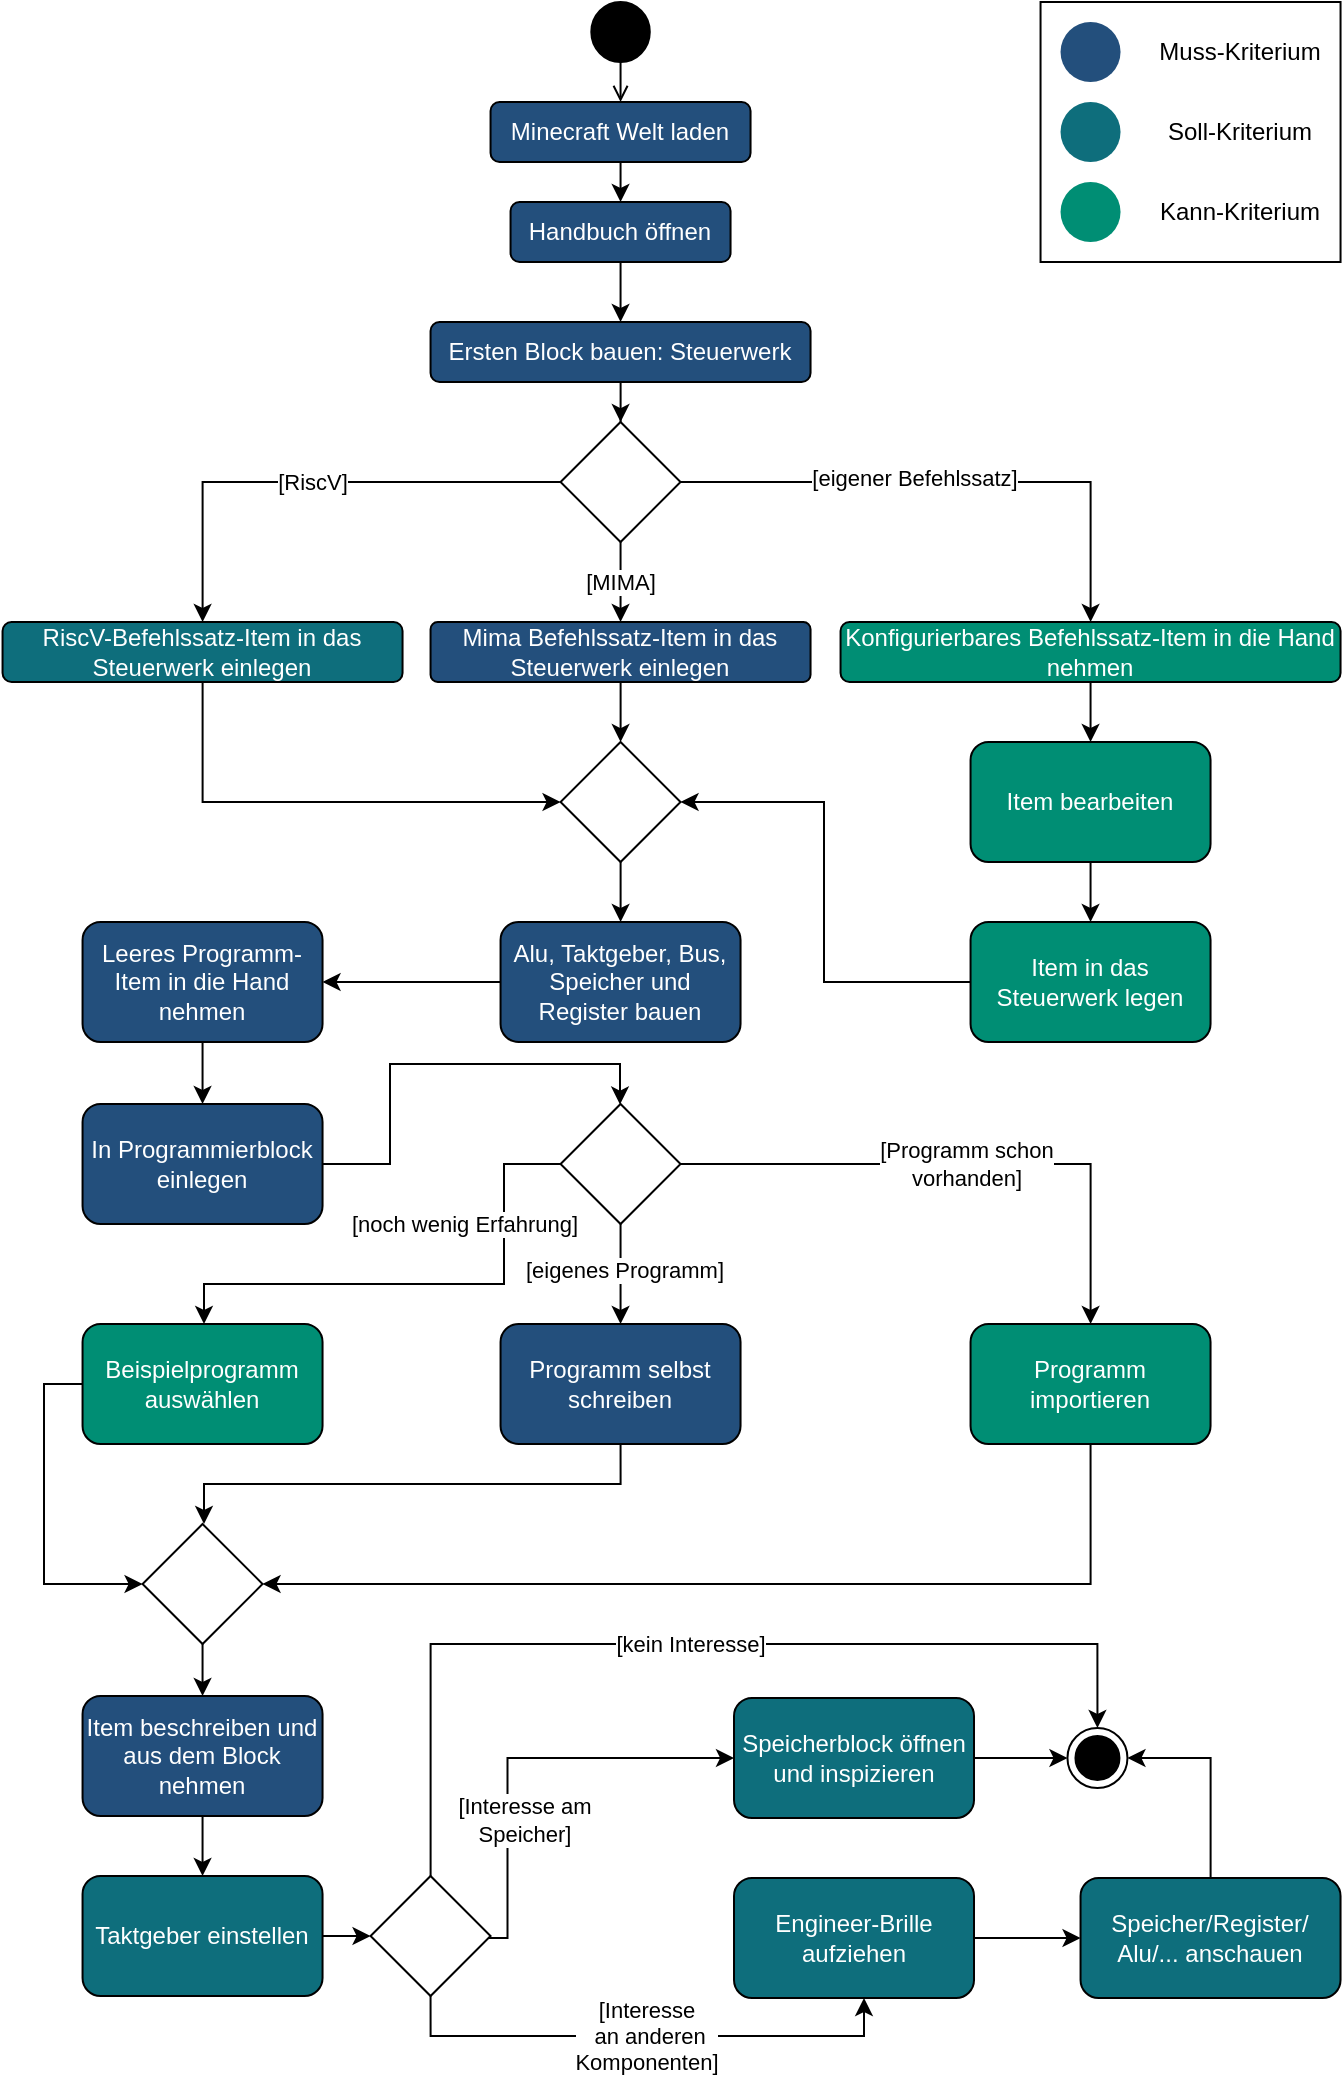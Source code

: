 <mxfile version="22.1.4" type="github">
  <diagram id="C5RBs43oDa-KdzZeNtuy" name="Page-1">
    <mxGraphModel dx="223" dy="566" grid="1" gridSize="10" guides="1" tooltips="1" connect="1" arrows="1" fold="1" page="1" pageScale="1" pageWidth="827" pageHeight="1169" math="0" shadow="0">
      <root>
        <mxCell id="WIyWlLk6GJQsqaUBKTNV-0" />
        <mxCell id="WIyWlLk6GJQsqaUBKTNV-1" parent="WIyWlLk6GJQsqaUBKTNV-0" />
        <mxCell id="O5BcbNm2OCLrN9YEBHeC-1" value="" style="endArrow=open;html=1;rounded=0;align=center;verticalAlign=top;endFill=0;labelBackgroundColor=none;endSize=6;exitX=0.5;exitY=1;exitDx=0;exitDy=0;entryX=0.5;entryY=0;entryDx=0;entryDy=0;noEdgeStyle=1;orthogonal=1;" parent="WIyWlLk6GJQsqaUBKTNV-1" source="O5BcbNm2OCLrN9YEBHeC-2" target="O5BcbNm2OCLrN9YEBHeC-4" edge="1">
          <mxGeometry relative="1" as="geometry">
            <mxPoint x="-611" y="64" as="targetPoint" />
            <mxPoint x="-401.004" y="163.997" as="sourcePoint" />
          </mxGeometry>
        </mxCell>
        <mxCell id="O5BcbNm2OCLrN9YEBHeC-2" value="" style="ellipse;fillColor=strokeColor;html=1;" parent="WIyWlLk6GJQsqaUBKTNV-1" vertex="1">
          <mxGeometry x="1243.66" width="29.23" height="30" as="geometry" />
        </mxCell>
        <mxCell id="O5BcbNm2OCLrN9YEBHeC-4" value="Minecraft Welt laden" style="rounded=1;whiteSpace=wrap;html=1;fillColor=#234F7C;fontColor=#FFFFFF;" parent="WIyWlLk6GJQsqaUBKTNV-1" vertex="1">
          <mxGeometry x="1193.273" y="50" width="130" height="30" as="geometry" />
        </mxCell>
        <mxCell id="O5BcbNm2OCLrN9YEBHeC-5" value="Handbuch öffnen" style="rounded=1;whiteSpace=wrap;html=1;fillColor=#234F7C;fontColor=#FFFFFF;" parent="WIyWlLk6GJQsqaUBKTNV-1" vertex="1">
          <mxGeometry x="1203.273" y="100" width="110" height="30" as="geometry" />
        </mxCell>
        <mxCell id="O5BcbNm2OCLrN9YEBHeC-6" value="" style="endArrow=classic;html=1;rounded=0;entryX=0.5;entryY=0;entryDx=0;entryDy=0;exitX=0.5;exitY=1;exitDx=0;exitDy=0;noEdgeStyle=1;orthogonal=1;fontColor=#FFFFFF;" parent="WIyWlLk6GJQsqaUBKTNV-1" source="O5BcbNm2OCLrN9YEBHeC-4" target="O5BcbNm2OCLrN9YEBHeC-5" edge="1">
          <mxGeometry width="50" height="50" relative="1" as="geometry">
            <mxPoint x="-1306" y="164" as="sourcePoint" />
            <mxPoint x="-1176" y="284" as="targetPoint" />
          </mxGeometry>
        </mxCell>
        <mxCell id="bx49-o98QQ3P4vnW_Qpf-37" value="" style="edgeStyle=orthogonalEdgeStyle;rounded=0;orthogonalLoop=1;jettySize=auto;html=1;" parent="WIyWlLk6GJQsqaUBKTNV-1" source="O5BcbNm2OCLrN9YEBHeC-8" target="O5BcbNm2OCLrN9YEBHeC-18" edge="1">
          <mxGeometry relative="1" as="geometry" />
        </mxCell>
        <mxCell id="O5BcbNm2OCLrN9YEBHeC-8" value="Ersten Block bauen: Steuerwerk" style="rounded=1;whiteSpace=wrap;html=1;fillColor=#234F7C;fontColor=#FFFFFF;" parent="WIyWlLk6GJQsqaUBKTNV-1" vertex="1">
          <mxGeometry x="1163.273" y="160" width="190" height="30" as="geometry" />
        </mxCell>
        <mxCell id="O5BcbNm2OCLrN9YEBHeC-9" value="" style="edgeStyle=none;orthogonalLoop=1;jettySize=auto;html=1;rounded=0;exitX=0.5;exitY=1;exitDx=0;exitDy=0;entryX=0.5;entryY=0;entryDx=0;entryDy=0;noEdgeStyle=1;orthogonal=1;fontColor=#FFFFFF;" parent="WIyWlLk6GJQsqaUBKTNV-1" source="O5BcbNm2OCLrN9YEBHeC-5" target="O5BcbNm2OCLrN9YEBHeC-8" edge="1">
          <mxGeometry width="80" relative="1" as="geometry">
            <mxPoint x="-1336" y="254" as="sourcePoint" />
            <mxPoint x="-1256" y="254" as="targetPoint" />
          </mxGeometry>
        </mxCell>
        <mxCell id="xOtd-ycJuPaN9KhV8kSK-6" style="edgeStyle=orthogonalEdgeStyle;rounded=0;orthogonalLoop=1;jettySize=auto;html=1;" parent="WIyWlLk6GJQsqaUBKTNV-1" source="O5BcbNm2OCLrN9YEBHeC-15" target="O5BcbNm2OCLrN9YEBHeC-30" edge="1">
          <mxGeometry relative="1" as="geometry" />
        </mxCell>
        <mxCell id="O5BcbNm2OCLrN9YEBHeC-15" value="Mima Befehlssatz-Item in das Steuerwerk einlegen" style="rounded=1;whiteSpace=wrap;html=1;fillColor=#234F7C;fontColor=#FFFFFF;arcSize=12;shadow=0;" parent="WIyWlLk6GJQsqaUBKTNV-1" vertex="1">
          <mxGeometry x="1163.273" y="310" width="190" height="30" as="geometry" />
        </mxCell>
        <mxCell id="xOtd-ycJuPaN9KhV8kSK-7" style="edgeStyle=orthogonalEdgeStyle;rounded=0;orthogonalLoop=1;jettySize=auto;html=1;" parent="WIyWlLk6GJQsqaUBKTNV-1" source="O5BcbNm2OCLrN9YEBHeC-16" target="O5BcbNm2OCLrN9YEBHeC-30" edge="1">
          <mxGeometry relative="1" as="geometry">
            <Array as="points">
              <mxPoint x="1049" y="400" />
            </Array>
          </mxGeometry>
        </mxCell>
        <mxCell id="O5BcbNm2OCLrN9YEBHeC-16" value="RiscV-Befehlssatz-Item in das Steuerwerk einlegen" style="rounded=1;whiteSpace=wrap;html=1;fillColor=#0E6E7C;fontColor=#FFFFFF;" parent="WIyWlLk6GJQsqaUBKTNV-1" vertex="1">
          <mxGeometry x="949.273" y="310" width="200" height="30" as="geometry" />
        </mxCell>
        <mxCell id="O5BcbNm2OCLrN9YEBHeC-17" value="Konfigurierbares Befehlssatz-Item in die Hand nehmen" style="rounded=1;whiteSpace=wrap;html=1;fillColor=#008e74;fontColor=#FFFFFF;" parent="WIyWlLk6GJQsqaUBKTNV-1" vertex="1">
          <mxGeometry x="1368.273" y="310" width="250" height="30" as="geometry" />
        </mxCell>
        <mxCell id="O5BcbNm2OCLrN9YEBHeC-18" value="" style="rhombus;whiteSpace=wrap;html=1;portConstraintRotation=1;" parent="WIyWlLk6GJQsqaUBKTNV-1" vertex="1">
          <mxGeometry x="1228.273" y="210" width="60" height="60" as="geometry" />
        </mxCell>
        <mxCell id="O5BcbNm2OCLrN9YEBHeC-20" value="[MIMA]" style="edgeStyle=orthogonalEdgeStyle;orthogonalLoop=1;jettySize=auto;html=1;rounded=0;orthogonal=1;fontColor=#000000;" parent="WIyWlLk6GJQsqaUBKTNV-1" source="O5BcbNm2OCLrN9YEBHeC-18" target="O5BcbNm2OCLrN9YEBHeC-15" edge="1">
          <mxGeometry width="80" relative="1" as="geometry">
            <mxPoint x="-1186" y="384" as="sourcePoint" />
            <mxPoint x="-1106" y="384" as="targetPoint" />
          </mxGeometry>
        </mxCell>
        <mxCell id="O5BcbNm2OCLrN9YEBHeC-21" value="[RiscV]" style="edgeStyle=orthogonalEdgeStyle;orthogonalLoop=1;jettySize=auto;html=1;rounded=0;orthogonal=1;jumpStyle=sharp;" parent="WIyWlLk6GJQsqaUBKTNV-1" source="O5BcbNm2OCLrN9YEBHeC-18" target="O5BcbNm2OCLrN9YEBHeC-16" edge="1">
          <mxGeometry width="80" relative="1" as="geometry">
            <mxPoint x="-1196" y="584" as="sourcePoint" />
            <mxPoint x="-1116" y="584" as="targetPoint" />
          </mxGeometry>
        </mxCell>
        <mxCell id="xOtd-ycJuPaN9KhV8kSK-9" style="edgeStyle=orthogonalEdgeStyle;rounded=0;orthogonalLoop=1;jettySize=auto;html=1;" parent="WIyWlLk6GJQsqaUBKTNV-1" source="O5BcbNm2OCLrN9YEBHeC-25" target="O5BcbNm2OCLrN9YEBHeC-35" edge="1">
          <mxGeometry relative="1" as="geometry" />
        </mxCell>
        <mxCell id="O5BcbNm2OCLrN9YEBHeC-25" value="Alu, Taktgeber, Bus, Speicher und Register bauen" style="rounded=1;whiteSpace=wrap;html=1;fillColor=#234F7C;strokeColor=#000000;fontColor=#FFFFFF;" parent="WIyWlLk6GJQsqaUBKTNV-1" vertex="1">
          <mxGeometry x="1198.273" y="460" width="120" height="60" as="geometry" />
        </mxCell>
        <mxCell id="xOtd-ycJuPaN9KhV8kSK-8" style="edgeStyle=orthogonalEdgeStyle;rounded=0;orthogonalLoop=1;jettySize=auto;html=1;" parent="WIyWlLk6GJQsqaUBKTNV-1" source="O5BcbNm2OCLrN9YEBHeC-30" target="O5BcbNm2OCLrN9YEBHeC-25" edge="1">
          <mxGeometry relative="1" as="geometry" />
        </mxCell>
        <mxCell id="O5BcbNm2OCLrN9YEBHeC-30" value="" style="rhombus;whiteSpace=wrap;html=1;double=0;portConstraintRotation=1;fontColor=#FFFFFF;" parent="WIyWlLk6GJQsqaUBKTNV-1" vertex="1">
          <mxGeometry x="1228.273" y="370" width="60" height="60" as="geometry" />
        </mxCell>
        <mxCell id="O5BcbNm2OCLrN9YEBHeC-32" value="" style="edgeStyle=none;orthogonalLoop=1;jettySize=auto;html=1;rounded=0;noEdgeStyle=1;orthogonal=1;fontColor=#FFFFFF;" parent="WIyWlLk6GJQsqaUBKTNV-1" source="O5BcbNm2OCLrN9YEBHeC-17" target="O5BcbNm2OCLrN9YEBHeC-37" edge="1">
          <mxGeometry width="80" relative="1" as="geometry">
            <mxPoint x="-400" y="880" as="sourcePoint" />
            <mxPoint x="-560" y="630" as="targetPoint" />
          </mxGeometry>
        </mxCell>
        <mxCell id="O5BcbNm2OCLrN9YEBHeC-35" value="Leeres Programm-Item in die Hand nehmen" style="rounded=1;whiteSpace=wrap;html=1;fontColor=#FFFFFF;fillColor=#234F7C;" parent="WIyWlLk6GJQsqaUBKTNV-1" vertex="1">
          <mxGeometry x="989.273" y="460" width="120" height="60" as="geometry" />
        </mxCell>
        <mxCell id="O5BcbNm2OCLrN9YEBHeC-37" value="Item bearbeiten" style="rounded=1;whiteSpace=wrap;html=1;fillColor=#008E74;fontColor=#FFFFFF;" parent="WIyWlLk6GJQsqaUBKTNV-1" vertex="1">
          <mxGeometry x="1433.273" y="370" width="120" height="60" as="geometry" />
        </mxCell>
        <mxCell id="xOtd-ycJuPaN9KhV8kSK-5" style="edgeStyle=orthogonalEdgeStyle;rounded=0;orthogonalLoop=1;jettySize=auto;html=1;" parent="WIyWlLk6GJQsqaUBKTNV-1" source="O5BcbNm2OCLrN9YEBHeC-38" target="O5BcbNm2OCLrN9YEBHeC-30" edge="1">
          <mxGeometry relative="1" as="geometry">
            <Array as="points">
              <mxPoint x="1360" y="490" />
              <mxPoint x="1360" y="400" />
            </Array>
          </mxGeometry>
        </mxCell>
        <mxCell id="O5BcbNm2OCLrN9YEBHeC-38" value="Item in das Steuerwerk legen" style="rounded=1;whiteSpace=wrap;html=1;fillColor=#008E74;fontColor=#FFFFFF;" parent="WIyWlLk6GJQsqaUBKTNV-1" vertex="1">
          <mxGeometry x="1433.273" y="460" width="120" height="60" as="geometry" />
        </mxCell>
        <mxCell id="O5BcbNm2OCLrN9YEBHeC-39" value="" style="edgeStyle=none;orthogonalLoop=1;jettySize=auto;html=1;rounded=0;exitX=0.5;exitY=1;exitDx=0;exitDy=0;entryX=0.5;entryY=0;entryDx=0;entryDy=0;noEdgeStyle=1;orthogonal=1;fontColor=#FFFFFF;" parent="WIyWlLk6GJQsqaUBKTNV-1" source="O5BcbNm2OCLrN9YEBHeC-37" target="O5BcbNm2OCLrN9YEBHeC-38" edge="1">
          <mxGeometry width="80" relative="1" as="geometry">
            <mxPoint x="-590" y="690" as="sourcePoint" />
            <mxPoint x="-510" y="690" as="targetPoint" />
          </mxGeometry>
        </mxCell>
        <mxCell id="xOtd-ycJuPaN9KhV8kSK-0" style="edgeStyle=orthogonalEdgeStyle;rounded=0;orthogonalLoop=1;jettySize=auto;html=1;" parent="WIyWlLk6GJQsqaUBKTNV-1" source="O5BcbNm2OCLrN9YEBHeC-41" target="O5BcbNm2OCLrN9YEBHeC-46" edge="1">
          <mxGeometry relative="1" as="geometry">
            <Array as="points">
              <mxPoint x="1143" y="581" />
              <mxPoint x="1143" y="531" />
              <mxPoint x="1258" y="531" />
            </Array>
          </mxGeometry>
        </mxCell>
        <mxCell id="O5BcbNm2OCLrN9YEBHeC-41" value="In Programmierblock einlegen" style="rounded=1;whiteSpace=wrap;html=1;fillColor=#234F7C;fontColor=#FFFFFF;" parent="WIyWlLk6GJQsqaUBKTNV-1" vertex="1">
          <mxGeometry x="989.273" y="551" width="120" height="60" as="geometry" />
        </mxCell>
        <mxCell id="O5BcbNm2OCLrN9YEBHeC-42" value="" style="edgeStyle=none;orthogonalLoop=1;jettySize=auto;html=1;rounded=0;exitX=0.5;exitY=1;exitDx=0;exitDy=0;noEdgeStyle=1;orthogonal=1;fontColor=#FFFFFF;" parent="WIyWlLk6GJQsqaUBKTNV-1" source="O5BcbNm2OCLrN9YEBHeC-35" target="O5BcbNm2OCLrN9YEBHeC-41" edge="1">
          <mxGeometry width="80" relative="1" as="geometry">
            <mxPoint x="-519" y="961" as="sourcePoint" />
            <mxPoint x="-439" y="961" as="targetPoint" />
          </mxGeometry>
        </mxCell>
        <mxCell id="O5BcbNm2OCLrN9YEBHeC-44" value="Beispielprogramm auswählen" style="rounded=1;whiteSpace=wrap;html=1;fontColor=#FFFFFF;fillColor=#008E74;" parent="WIyWlLk6GJQsqaUBKTNV-1" vertex="1">
          <mxGeometry x="989.273" y="661" width="120" height="60" as="geometry" />
        </mxCell>
        <mxCell id="O5BcbNm2OCLrN9YEBHeC-46" value="" style="rhombus;whiteSpace=wrap;html=1;portConstraintRotation=1;" parent="WIyWlLk6GJQsqaUBKTNV-1" vertex="1">
          <mxGeometry x="1228.273" y="551" width="60" height="60" as="geometry" />
        </mxCell>
        <mxCell id="O5BcbNm2OCLrN9YEBHeC-47" value="Programm selbst schreiben" style="rounded=1;whiteSpace=wrap;html=1;fillColor=#234F7C;fontColor=#FFFFFF;" parent="WIyWlLk6GJQsqaUBKTNV-1" vertex="1">
          <mxGeometry x="1198.273" y="661" width="120" height="60" as="geometry" />
        </mxCell>
        <mxCell id="bx49-o98QQ3P4vnW_Qpf-1" value="" style="edgeStyle=orthogonalEdgeStyle;orthogonalLoop=1;jettySize=auto;html=1;rounded=0;orthogonal=1;" parent="WIyWlLk6GJQsqaUBKTNV-1" source="O5BcbNm2OCLrN9YEBHeC-46" target="O5BcbNm2OCLrN9YEBHeC-44" edge="1">
          <mxGeometry width="80" relative="1" as="geometry">
            <mxPoint x="350" y="1711" as="sourcePoint" />
            <mxPoint x="430" y="1711" as="targetPoint" />
            <Array as="points">
              <mxPoint x="1200" y="581" />
              <mxPoint x="1200" y="641" />
              <mxPoint x="1050" y="641" />
            </Array>
          </mxGeometry>
        </mxCell>
        <mxCell id="bx49-o98QQ3P4vnW_Qpf-36" value="[noch wenig Erfahrung]" style="edgeLabel;html=1;align=center;verticalAlign=middle;resizable=0;points=[];" parent="bx49-o98QQ3P4vnW_Qpf-1" vertex="1" connectable="0">
          <mxGeometry x="-0.001" y="-2" relative="1" as="geometry">
            <mxPoint x="20" y="-28" as="offset" />
          </mxGeometry>
        </mxCell>
        <mxCell id="bx49-o98QQ3P4vnW_Qpf-2" value="" style="edgeStyle=orthogonalEdgeStyle;orthogonalLoop=1;jettySize=auto;html=1;rounded=0;orthogonal=1;" parent="WIyWlLk6GJQsqaUBKTNV-1" source="O5BcbNm2OCLrN9YEBHeC-46" target="O5BcbNm2OCLrN9YEBHeC-47" edge="1">
          <mxGeometry width="80" relative="1" as="geometry">
            <mxPoint x="600" y="1781" as="sourcePoint" />
            <mxPoint x="680" y="1781" as="targetPoint" />
          </mxGeometry>
        </mxCell>
        <mxCell id="xOtd-ycJuPaN9KhV8kSK-12" value="[eigenes Programm]" style="edgeLabel;html=1;align=center;verticalAlign=middle;resizable=0;points=[];" parent="bx49-o98QQ3P4vnW_Qpf-2" vertex="1" connectable="0">
          <mxGeometry x="-0.074" y="1" relative="1" as="geometry">
            <mxPoint as="offset" />
          </mxGeometry>
        </mxCell>
        <mxCell id="bx49-o98QQ3P4vnW_Qpf-3" value="Programm importieren" style="rounded=1;whiteSpace=wrap;html=1;fillColor=#008E74;fontColor=#FFFFFF;" parent="WIyWlLk6GJQsqaUBKTNV-1" vertex="1">
          <mxGeometry x="1433.273" y="661" width="120" height="60" as="geometry" />
        </mxCell>
        <mxCell id="bx49-o98QQ3P4vnW_Qpf-4" value="[Programm schon &lt;br&gt;vorhanden]" style="edgeStyle=orthogonalEdgeStyle;orthogonalLoop=1;jettySize=auto;html=1;rounded=0;orthogonal=1;" parent="WIyWlLk6GJQsqaUBKTNV-1" source="O5BcbNm2OCLrN9YEBHeC-46" target="bx49-o98QQ3P4vnW_Qpf-3" edge="1">
          <mxGeometry width="80" relative="1" as="geometry">
            <mxPoint x="530" y="1741" as="sourcePoint" />
            <mxPoint x="610" y="1741" as="targetPoint" />
          </mxGeometry>
        </mxCell>
        <mxCell id="bx49-o98QQ3P4vnW_Qpf-8" value="" style="edgeStyle=orthogonalEdgeStyle;orthogonalLoop=1;jettySize=auto;html=1;rounded=0;orthogonal=1;jumpStyle=sharp;" parent="WIyWlLk6GJQsqaUBKTNV-1" source="O5BcbNm2OCLrN9YEBHeC-18" target="O5BcbNm2OCLrN9YEBHeC-17" edge="1">
          <mxGeometry width="80" relative="1" as="geometry">
            <mxPoint x="460.229" y="400" as="sourcePoint" />
            <mxPoint x="410" y="460" as="targetPoint" />
          </mxGeometry>
        </mxCell>
        <mxCell id="3HLpshhBuDLxrnrpc3i_-0" value="[eigener Befehlssatz]" style="edgeLabel;html=1;align=center;verticalAlign=middle;resizable=0;points=[];" vertex="1" connectable="0" parent="bx49-o98QQ3P4vnW_Qpf-8">
          <mxGeometry x="-0.153" y="2" relative="1" as="geometry">
            <mxPoint as="offset" />
          </mxGeometry>
        </mxCell>
        <mxCell id="bx49-o98QQ3P4vnW_Qpf-14" value="" style="rhombus;whiteSpace=wrap;html=1;portConstraintRotation=1;" parent="WIyWlLk6GJQsqaUBKTNV-1" vertex="1">
          <mxGeometry x="1019.273" y="761" width="60" height="60" as="geometry" />
        </mxCell>
        <mxCell id="bx49-o98QQ3P4vnW_Qpf-15" value="" style="edgeStyle=orthogonalEdgeStyle;orthogonalLoop=1;jettySize=auto;html=1;rounded=0;orthogonal=1;" parent="WIyWlLk6GJQsqaUBKTNV-1" source="O5BcbNm2OCLrN9YEBHeC-44" target="bx49-o98QQ3P4vnW_Qpf-14" edge="1">
          <mxGeometry width="80" relative="1" as="geometry">
            <mxPoint x="281" y="1931" as="sourcePoint" />
            <mxPoint x="361" y="1931" as="targetPoint" />
            <Array as="points">
              <mxPoint x="970" y="691" />
              <mxPoint x="970" y="791" />
            </Array>
          </mxGeometry>
        </mxCell>
        <mxCell id="bx49-o98QQ3P4vnW_Qpf-16" value="" style="edgeStyle=orthogonalEdgeStyle;orthogonalLoop=1;jettySize=auto;html=1;rounded=0;exitX=0.5;exitY=1;exitDx=0;exitDy=0;entryX=0.5;entryY=0;entryDx=0;entryDy=0;orthogonal=1;" parent="WIyWlLk6GJQsqaUBKTNV-1" source="O5BcbNm2OCLrN9YEBHeC-47" target="bx49-o98QQ3P4vnW_Qpf-14" edge="1">
          <mxGeometry width="80" relative="1" as="geometry">
            <mxPoint x="360" y="1981" as="sourcePoint" />
            <mxPoint x="440" y="1981" as="targetPoint" />
            <Array as="points">
              <mxPoint x="1258" y="741" />
              <mxPoint x="1050" y="741" />
              <mxPoint x="1050" y="761" />
            </Array>
          </mxGeometry>
        </mxCell>
        <mxCell id="bx49-o98QQ3P4vnW_Qpf-17" value="" style="edgeStyle=orthogonalEdgeStyle;orthogonalLoop=1;jettySize=auto;html=1;rounded=0;exitX=0.5;exitY=1;exitDx=0;exitDy=0;entryX=1;entryY=0.5;entryDx=0;entryDy=0;orthogonal=1;" parent="WIyWlLk6GJQsqaUBKTNV-1" source="bx49-o98QQ3P4vnW_Qpf-3" target="bx49-o98QQ3P4vnW_Qpf-14" edge="1">
          <mxGeometry width="80" relative="1" as="geometry">
            <mxPoint x="540" y="2001" as="sourcePoint" />
            <mxPoint x="620" y="2001" as="targetPoint" />
          </mxGeometry>
        </mxCell>
        <mxCell id="bx49-o98QQ3P4vnW_Qpf-18" value="Item beschreiben und aus dem Block nehmen" style="rounded=1;whiteSpace=wrap;html=1;fillColor=#234F7C;fontColor=#FFFFFF;" parent="WIyWlLk6GJQsqaUBKTNV-1" vertex="1">
          <mxGeometry x="989.273" y="847" width="120" height="60" as="geometry" />
        </mxCell>
        <mxCell id="bx49-o98QQ3P4vnW_Qpf-19" value="" style="edgeStyle=none;orthogonalLoop=1;jettySize=auto;html=1;rounded=0;exitX=0.5;exitY=1;exitDx=0;exitDy=0;entryX=0.5;entryY=0;entryDx=0;entryDy=0;noEdgeStyle=1;orthogonal=1;" parent="WIyWlLk6GJQsqaUBKTNV-1" source="bx49-o98QQ3P4vnW_Qpf-14" target="bx49-o98QQ3P4vnW_Qpf-18" edge="1">
          <mxGeometry width="80" relative="1" as="geometry">
            <mxPoint x="721" y="2131" as="sourcePoint" />
            <mxPoint x="801" y="2131" as="targetPoint" />
          </mxGeometry>
        </mxCell>
        <mxCell id="bx49-o98QQ3P4vnW_Qpf-20" value="Taktgeber einstellen" style="rounded=1;whiteSpace=wrap;html=1;fillColor=#0E6E7C;fontColor=#FFFFFF;" parent="WIyWlLk6GJQsqaUBKTNV-1" vertex="1">
          <mxGeometry x="989.273" y="937" width="120" height="60" as="geometry" />
        </mxCell>
        <mxCell id="bx49-o98QQ3P4vnW_Qpf-21" value="" style="edgeStyle=none;orthogonalLoop=1;jettySize=auto;html=1;rounded=0;exitX=0.5;exitY=1;exitDx=0;exitDy=0;entryX=0.5;entryY=0;entryDx=0;entryDy=0;noEdgeStyle=1;orthogonal=1;fontColor=#FFFFFF;" parent="WIyWlLk6GJQsqaUBKTNV-1" source="bx49-o98QQ3P4vnW_Qpf-18" target="bx49-o98QQ3P4vnW_Qpf-20" edge="1">
          <mxGeometry width="80" relative="1" as="geometry">
            <mxPoint x="681" y="2017" as="sourcePoint" />
            <mxPoint x="761" y="2017" as="targetPoint" />
          </mxGeometry>
        </mxCell>
        <mxCell id="bx49-o98QQ3P4vnW_Qpf-22" value="" style="rhombus;whiteSpace=wrap;html=1;portConstraintRotation=1;" parent="WIyWlLk6GJQsqaUBKTNV-1" vertex="1">
          <mxGeometry x="1133.273" y="937.0" width="60" height="60" as="geometry" />
        </mxCell>
        <mxCell id="bx49-o98QQ3P4vnW_Qpf-23" value="" style="edgeStyle=none;orthogonalLoop=1;jettySize=auto;html=1;rounded=0;exitX=1;exitY=0.5;exitDx=0;exitDy=0;entryX=0;entryY=0.5;entryDx=0;entryDy=0;noEdgeStyle=1;orthogonal=1;" parent="WIyWlLk6GJQsqaUBKTNV-1" source="bx49-o98QQ3P4vnW_Qpf-20" target="bx49-o98QQ3P4vnW_Qpf-22" edge="1">
          <mxGeometry width="80" relative="1" as="geometry">
            <mxPoint x="630" y="2147" as="sourcePoint" />
            <mxPoint x="710" y="2147" as="targetPoint" />
          </mxGeometry>
        </mxCell>
        <mxCell id="xOtd-ycJuPaN9KhV8kSK-3" style="edgeStyle=orthogonalEdgeStyle;rounded=0;orthogonalLoop=1;jettySize=auto;html=1;entryX=0;entryY=0.5;entryDx=0;entryDy=0;" parent="WIyWlLk6GJQsqaUBKTNV-1" source="bx49-o98QQ3P4vnW_Qpf-24" target="bx49-o98QQ3P4vnW_Qpf-38" edge="1">
          <mxGeometry relative="1" as="geometry" />
        </mxCell>
        <mxCell id="bx49-o98QQ3P4vnW_Qpf-24" value="Speicherblock öffnen und inspizieren" style="rounded=1;whiteSpace=wrap;html=1;fillColor=#0E6E7C;fontColor=#FFFFFF;" parent="WIyWlLk6GJQsqaUBKTNV-1" vertex="1">
          <mxGeometry x="1315.003" y="848.0" width="120" height="60" as="geometry" />
        </mxCell>
        <mxCell id="bx49-o98QQ3P4vnW_Qpf-25" value="" style="edgeStyle=orthogonalEdgeStyle;orthogonalLoop=1;jettySize=auto;html=1;rounded=0;orthogonal=1;" parent="WIyWlLk6GJQsqaUBKTNV-1" source="bx49-o98QQ3P4vnW_Qpf-22" target="bx49-o98QQ3P4vnW_Qpf-24" edge="1">
          <mxGeometry width="80" relative="1" as="geometry">
            <mxPoint x="931.73" y="928" as="sourcePoint" />
            <mxPoint x="1101.73" y="838" as="targetPoint" />
            <Array as="points">
              <mxPoint x="1201.73" y="968" />
              <mxPoint x="1201.73" y="878" />
            </Array>
          </mxGeometry>
        </mxCell>
        <mxCell id="bx49-o98QQ3P4vnW_Qpf-35" value="[Interesse am &lt;br&gt;Speicher]" style="edgeLabel;html=1;align=center;verticalAlign=middle;resizable=0;points=[];" parent="bx49-o98QQ3P4vnW_Qpf-25" vertex="1" connectable="0">
          <mxGeometry x="-0.08" y="-1" relative="1" as="geometry">
            <mxPoint x="7" y="29" as="offset" />
          </mxGeometry>
        </mxCell>
        <mxCell id="bx49-o98QQ3P4vnW_Qpf-27" value="Engineer-Brille aufziehen" style="rounded=1;whiteSpace=wrap;html=1;fillColor=#0E6E7C;fontColor=#FFFFFF;" parent="WIyWlLk6GJQsqaUBKTNV-1" vertex="1">
          <mxGeometry x="1315.003" y="938" width="120" height="60" as="geometry" />
        </mxCell>
        <mxCell id="bx49-o98QQ3P4vnW_Qpf-28" value="[Interesse&lt;br&gt;&amp;nbsp;an anderen &lt;br&gt;Komponenten]" style="edgeStyle=orthogonalEdgeStyle;orthogonalLoop=1;jettySize=auto;html=1;rounded=0;exitX=0.5;exitY=1;exitDx=0;exitDy=0;orthogonal=1;" parent="WIyWlLk6GJQsqaUBKTNV-1" source="bx49-o98QQ3P4vnW_Qpf-22" target="bx49-o98QQ3P4vnW_Qpf-27" edge="1">
          <mxGeometry x="-0.001" width="80" relative="1" as="geometry">
            <mxPoint x="451.73" y="2258" as="sourcePoint" />
            <mxPoint x="531.73" y="2258" as="targetPoint" />
            <mxPoint as="offset" />
            <Array as="points">
              <mxPoint x="1163" y="1017" />
              <mxPoint x="1380" y="1017" />
            </Array>
          </mxGeometry>
        </mxCell>
        <mxCell id="bx49-o98QQ3P4vnW_Qpf-30" value="&lt;div&gt;Speicher/Register/&lt;/div&gt;&lt;div&gt;Alu/... anschauen&lt;/div&gt;" style="rounded=1;whiteSpace=wrap;html=1;fillColor=#0E6E7C;fontColor=#FFFFFF;" parent="WIyWlLk6GJQsqaUBKTNV-1" vertex="1">
          <mxGeometry x="1488.27" y="938" width="130" height="60" as="geometry" />
        </mxCell>
        <mxCell id="bx49-o98QQ3P4vnW_Qpf-31" value="" style="edgeStyle=none;orthogonalLoop=1;jettySize=auto;html=1;rounded=0;exitX=1;exitY=0.5;exitDx=0;exitDy=0;entryX=0;entryY=0.5;entryDx=0;entryDy=0;noEdgeStyle=1;orthogonal=1;fontColor=#FFFFFF;" parent="WIyWlLk6GJQsqaUBKTNV-1" source="bx49-o98QQ3P4vnW_Qpf-27" target="bx49-o98QQ3P4vnW_Qpf-30" edge="1">
          <mxGeometry width="80" relative="1" as="geometry">
            <mxPoint x="640" y="2467" as="sourcePoint" />
            <mxPoint x="720" y="2467" as="targetPoint" />
          </mxGeometry>
        </mxCell>
        <mxCell id="bx49-o98QQ3P4vnW_Qpf-38" value="" style="ellipse;html=1;shape=endState;fillColor=strokeColor;fontColor=#FFFFFF;" parent="WIyWlLk6GJQsqaUBKTNV-1" vertex="1">
          <mxGeometry x="1481.73" y="863" width="30" height="30" as="geometry" />
        </mxCell>
        <mxCell id="bx49-o98QQ3P4vnW_Qpf-41" value="[kein Interesse]" style="edgeStyle=orthogonalEdgeStyle;orthogonalLoop=1;jettySize=auto;html=1;rounded=0;entryX=0.5;entryY=0;entryDx=0;entryDy=0;" parent="WIyWlLk6GJQsqaUBKTNV-1" source="bx49-o98QQ3P4vnW_Qpf-22" target="bx49-o98QQ3P4vnW_Qpf-38" edge="1">
          <mxGeometry width="80" relative="1" as="geometry">
            <mxPoint x="1061.73" y="812" as="sourcePoint" />
            <mxPoint x="1451.73" y="832" as="targetPoint" />
            <Array as="points">
              <mxPoint x="1163" y="821" />
              <mxPoint x="1497" y="821" />
            </Array>
          </mxGeometry>
        </mxCell>
        <mxCell id="xOtd-ycJuPaN9KhV8kSK-11" style="edgeStyle=orthogonalEdgeStyle;rounded=0;orthogonalLoop=1;jettySize=auto;html=1;entryX=1;entryY=0.5;entryDx=0;entryDy=0;" parent="WIyWlLk6GJQsqaUBKTNV-1" source="bx49-o98QQ3P4vnW_Qpf-30" target="bx49-o98QQ3P4vnW_Qpf-38" edge="1">
          <mxGeometry relative="1" as="geometry">
            <Array as="points">
              <mxPoint x="1553" y="878" />
            </Array>
          </mxGeometry>
        </mxCell>
        <mxCell id="xOtd-ycJuPaN9KhV8kSK-22" value="" style="group" parent="WIyWlLk6GJQsqaUBKTNV-1" vertex="1" connectable="0">
          <mxGeometry x="1468.27" width="150" height="130" as="geometry" />
        </mxCell>
        <mxCell id="xOtd-ycJuPaN9KhV8kSK-23" value="" style="ellipse;whiteSpace=wrap;html=1;strokeColor=none;fillColor=#234F7C;" parent="xOtd-ycJuPaN9KhV8kSK-22" vertex="1">
          <mxGeometry x="10" y="10" width="30" height="30" as="geometry" />
        </mxCell>
        <mxCell id="xOtd-ycJuPaN9KhV8kSK-24" value="" style="ellipse;whiteSpace=wrap;html=1;strokeColor=none;fillColor=#0E6E7C;" parent="xOtd-ycJuPaN9KhV8kSK-22" vertex="1">
          <mxGeometry x="10" y="50" width="30" height="30" as="geometry" />
        </mxCell>
        <mxCell id="xOtd-ycJuPaN9KhV8kSK-25" value="" style="ellipse;whiteSpace=wrap;html=1;strokeColor=none;fillColor=#008E74;" parent="xOtd-ycJuPaN9KhV8kSK-22" vertex="1">
          <mxGeometry x="10" y="90" width="30" height="30" as="geometry" />
        </mxCell>
        <mxCell id="xOtd-ycJuPaN9KhV8kSK-26" value="Muss-Kriterium" style="text;html=1;strokeColor=none;fillColor=none;align=center;verticalAlign=middle;whiteSpace=wrap;rounded=0;" parent="xOtd-ycJuPaN9KhV8kSK-22" vertex="1">
          <mxGeometry x="50" y="10" width="100" height="30" as="geometry" />
        </mxCell>
        <mxCell id="xOtd-ycJuPaN9KhV8kSK-27" value="Soll-Kriterium" style="text;html=1;strokeColor=none;fillColor=none;align=center;verticalAlign=middle;whiteSpace=wrap;rounded=0;" parent="xOtd-ycJuPaN9KhV8kSK-22" vertex="1">
          <mxGeometry x="50" y="50" width="100" height="30" as="geometry" />
        </mxCell>
        <mxCell id="xOtd-ycJuPaN9KhV8kSK-28" value="Kann-Kriterium" style="text;html=1;strokeColor=none;fillColor=none;align=center;verticalAlign=middle;whiteSpace=wrap;rounded=0;" parent="xOtd-ycJuPaN9KhV8kSK-22" vertex="1">
          <mxGeometry x="50" y="90" width="100" height="30" as="geometry" />
        </mxCell>
        <mxCell id="xOtd-ycJuPaN9KhV8kSK-29" value="" style="rounded=0;whiteSpace=wrap;html=1;fillColor=none;" parent="xOtd-ycJuPaN9KhV8kSK-22" vertex="1">
          <mxGeometry width="150" height="130" as="geometry" />
        </mxCell>
      </root>
    </mxGraphModel>
  </diagram>
</mxfile>
